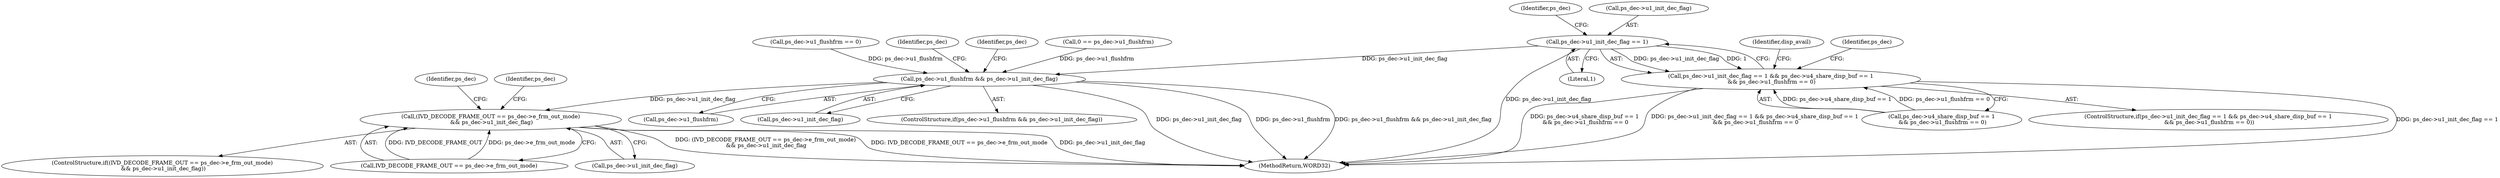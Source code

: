 digraph "0_Android_326fe991a4b7971e8aeaf4ac775491dd8abd85bb@pointer" {
"1000531" [label="(Call,ps_dec->u1_init_dec_flag == 1)"];
"1000530" [label="(Call,ps_dec->u1_init_dec_flag == 1 && ps_dec->u4_share_disp_buf == 1\n && ps_dec->u1_flushfrm == 0)"];
"1000705" [label="(Call,ps_dec->u1_flushfrm && ps_dec->u1_init_dec_flag)"];
"1001989" [label="(Call,(IVD_DECODE_FRAME_OUT == ps_dec->e_frm_out_mode)\n && ps_dec->u1_init_dec_flag)"];
"1000551" [label="(Identifier,disp_avail)"];
"1002028" [label="(Identifier,ps_dec)"];
"1000530" [label="(Call,ps_dec->u1_init_dec_flag == 1 && ps_dec->u4_share_disp_buf == 1\n && ps_dec->u1_flushfrm == 0)"];
"1000539" [label="(Identifier,ps_dec)"];
"1000706" [label="(Call,ps_dec->u1_flushfrm)"];
"1000542" [label="(Call,ps_dec->u1_flushfrm == 0)"];
"1000705" [label="(Call,ps_dec->u1_flushfrm && ps_dec->u1_init_dec_flag)"];
"1000714" [label="(Identifier,ps_dec)"];
"1002000" [label="(Identifier,ps_dec)"];
"1000531" [label="(Call,ps_dec->u1_init_dec_flag == 1)"];
"1001988" [label="(ControlStructure,if((IVD_DECODE_FRAME_OUT == ps_dec->e_frm_out_mode)\n && ps_dec->u1_init_dec_flag))"];
"1001990" [label="(Call,IVD_DECODE_FRAME_OUT == ps_dec->e_frm_out_mode)"];
"1000529" [label="(ControlStructure,if(ps_dec->u1_init_dec_flag == 1 && ps_dec->u4_share_disp_buf == 1\n && ps_dec->u1_flushfrm == 0))"];
"1002147" [label="(MethodReturn,WORD32)"];
"1000892" [label="(Identifier,ps_dec)"];
"1000253" [label="(Call,0 == ps_dec->u1_flushfrm)"];
"1000536" [label="(Call,ps_dec->u4_share_disp_buf == 1\n && ps_dec->u1_flushfrm == 0)"];
"1001995" [label="(Call,ps_dec->u1_init_dec_flag)"];
"1000535" [label="(Literal,1)"];
"1001989" [label="(Call,(IVD_DECODE_FRAME_OUT == ps_dec->e_frm_out_mode)\n && ps_dec->u1_init_dec_flag)"];
"1000707" [label="(Identifier,ps_dec)"];
"1000709" [label="(Call,ps_dec->u1_init_dec_flag)"];
"1000704" [label="(ControlStructure,if(ps_dec->u1_flushfrm && ps_dec->u1_init_dec_flag))"];
"1000532" [label="(Call,ps_dec->u1_init_dec_flag)"];
"1000531" -> "1000530"  [label="AST: "];
"1000531" -> "1000535"  [label="CFG: "];
"1000532" -> "1000531"  [label="AST: "];
"1000535" -> "1000531"  [label="AST: "];
"1000539" -> "1000531"  [label="CFG: "];
"1000530" -> "1000531"  [label="CFG: "];
"1000531" -> "1002147"  [label="DDG: ps_dec->u1_init_dec_flag"];
"1000531" -> "1000530"  [label="DDG: ps_dec->u1_init_dec_flag"];
"1000531" -> "1000530"  [label="DDG: 1"];
"1000531" -> "1000705"  [label="DDG: ps_dec->u1_init_dec_flag"];
"1000530" -> "1000529"  [label="AST: "];
"1000530" -> "1000536"  [label="CFG: "];
"1000536" -> "1000530"  [label="AST: "];
"1000551" -> "1000530"  [label="CFG: "];
"1000707" -> "1000530"  [label="CFG: "];
"1000530" -> "1002147"  [label="DDG: ps_dec->u1_init_dec_flag == 1"];
"1000530" -> "1002147"  [label="DDG: ps_dec->u4_share_disp_buf == 1\n && ps_dec->u1_flushfrm == 0"];
"1000530" -> "1002147"  [label="DDG: ps_dec->u1_init_dec_flag == 1 && ps_dec->u4_share_disp_buf == 1\n && ps_dec->u1_flushfrm == 0"];
"1000536" -> "1000530"  [label="DDG: ps_dec->u4_share_disp_buf == 1"];
"1000536" -> "1000530"  [label="DDG: ps_dec->u1_flushfrm == 0"];
"1000705" -> "1000704"  [label="AST: "];
"1000705" -> "1000706"  [label="CFG: "];
"1000705" -> "1000709"  [label="CFG: "];
"1000706" -> "1000705"  [label="AST: "];
"1000709" -> "1000705"  [label="AST: "];
"1000714" -> "1000705"  [label="CFG: "];
"1000892" -> "1000705"  [label="CFG: "];
"1000705" -> "1002147"  [label="DDG: ps_dec->u1_init_dec_flag"];
"1000705" -> "1002147"  [label="DDG: ps_dec->u1_flushfrm"];
"1000705" -> "1002147"  [label="DDG: ps_dec->u1_flushfrm && ps_dec->u1_init_dec_flag"];
"1000253" -> "1000705"  [label="DDG: ps_dec->u1_flushfrm"];
"1000542" -> "1000705"  [label="DDG: ps_dec->u1_flushfrm"];
"1000705" -> "1001989"  [label="DDG: ps_dec->u1_init_dec_flag"];
"1001989" -> "1001988"  [label="AST: "];
"1001989" -> "1001990"  [label="CFG: "];
"1001989" -> "1001995"  [label="CFG: "];
"1001990" -> "1001989"  [label="AST: "];
"1001995" -> "1001989"  [label="AST: "];
"1002000" -> "1001989"  [label="CFG: "];
"1002028" -> "1001989"  [label="CFG: "];
"1001989" -> "1002147"  [label="DDG: (IVD_DECODE_FRAME_OUT == ps_dec->e_frm_out_mode)\n && ps_dec->u1_init_dec_flag"];
"1001989" -> "1002147"  [label="DDG: IVD_DECODE_FRAME_OUT == ps_dec->e_frm_out_mode"];
"1001989" -> "1002147"  [label="DDG: ps_dec->u1_init_dec_flag"];
"1001990" -> "1001989"  [label="DDG: IVD_DECODE_FRAME_OUT"];
"1001990" -> "1001989"  [label="DDG: ps_dec->e_frm_out_mode"];
}
